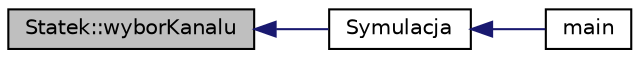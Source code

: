 digraph "Statek::wyborKanalu"
{
  edge [fontname="Helvetica",fontsize="10",labelfontname="Helvetica",labelfontsize="10"];
  node [fontname="Helvetica",fontsize="10",shape=record];
  rankdir="LR";
  Node1 [label="Statek::wyborKanalu",height=0.2,width=0.4,color="black", fillcolor="grey75", style="filled", fontcolor="black"];
  Node1 -> Node2 [dir="back",color="midnightblue",fontsize="10",style="solid",fontname="Helvetica"];
  Node2 [label="Symulacja",height=0.2,width=0.4,color="black", fillcolor="white", style="filled",URL="$symulacja_8h.html#a0e6f7b9ec172d7e193bd1ec1c5173da4"];
  Node2 -> Node3 [dir="back",color="midnightblue",fontsize="10",style="solid",fontname="Helvetica"];
  Node3 [label="main",height=0.2,width=0.4,color="black", fillcolor="white", style="filled",URL="$sc_8cpp.html#ae66f6b31b5ad750f1fe042a706a4e3d4"];
}
